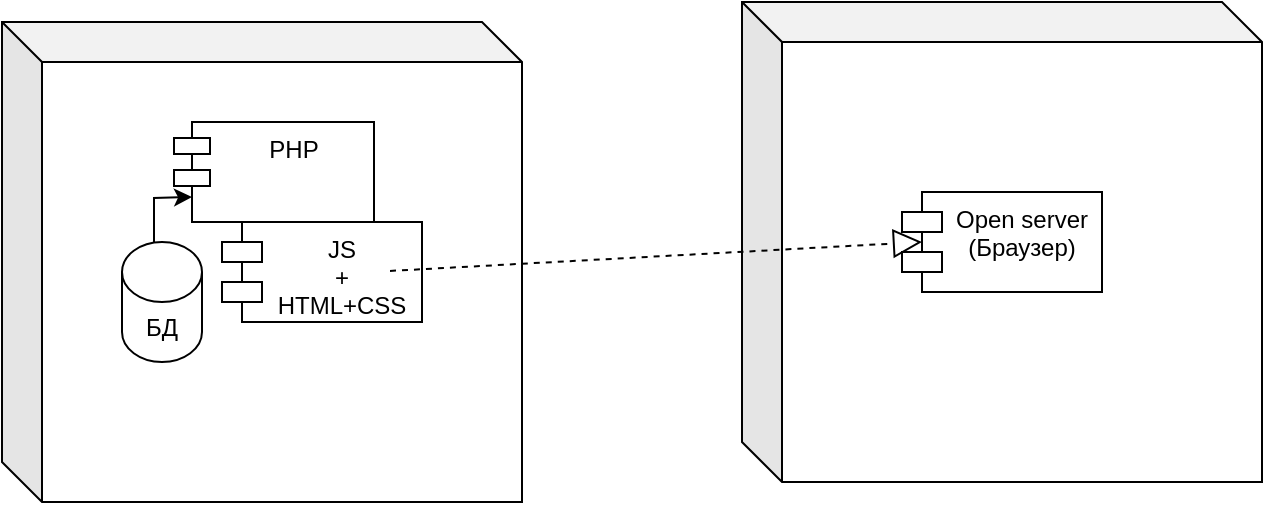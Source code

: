 <mxfile version="20.5.1" type="github"><diagram id="YiBYXS07bpSFAUcB4-id" name="Страница 1"><mxGraphModel dx="1166" dy="499" grid="1" gridSize="10" guides="1" tooltips="1" connect="1" arrows="1" fold="1" page="1" pageScale="1" pageWidth="827" pageHeight="1169" math="0" shadow="0"><root><mxCell id="0"/><mxCell id="1" parent="0"/><mxCell id="ZKSN4d9iP4XeD9TeXOa9-17" value="" style="shape=cube;whiteSpace=wrap;html=1;boundedLbl=1;backgroundOutline=1;darkOpacity=0.05;darkOpacity2=0.1;strokeColor=#000000;" vertex="1" parent="1"><mxGeometry x="140" y="290" width="260" height="240" as="geometry"/></mxCell><mxCell id="ZKSN4d9iP4XeD9TeXOa9-22" value="PHP" style="shape=module;align=left;spacingLeft=20;align=center;verticalAlign=top;jettyWidth=18;jettyHeight=8;" vertex="1" parent="1"><mxGeometry x="226" y="340" width="100" height="50" as="geometry"/></mxCell><mxCell id="ZKSN4d9iP4XeD9TeXOa9-26" value="JS&#10;+&#10;HTML+CSS" style="shape=module;align=left;spacingLeft=20;align=center;verticalAlign=top;" vertex="1" parent="1"><mxGeometry x="250" y="390" width="100" height="50" as="geometry"/></mxCell><mxCell id="ZKSN4d9iP4XeD9TeXOa9-27" value="БД" style="shape=cylinder3;whiteSpace=wrap;html=1;boundedLbl=1;backgroundOutline=1;size=15;strokeColor=#000000;" vertex="1" parent="1"><mxGeometry x="200" y="400" width="40" height="60" as="geometry"/></mxCell><mxCell id="ZKSN4d9iP4XeD9TeXOa9-31" value="" style="endArrow=classic;html=1;rounded=0;entryX=0;entryY=0.75;entryDx=9;entryDy=0;entryPerimeter=0;" edge="1" parent="1" target="ZKSN4d9iP4XeD9TeXOa9-22"><mxGeometry width="50" height="50" relative="1" as="geometry"><mxPoint x="216" y="400" as="sourcePoint"/><mxPoint x="266" y="350" as="targetPoint"/><Array as="points"><mxPoint x="216" y="378"/></Array></mxGeometry></mxCell><mxCell id="ZKSN4d9iP4XeD9TeXOa9-33" value="" style="shape=cube;whiteSpace=wrap;html=1;boundedLbl=1;backgroundOutline=1;darkOpacity=0.05;darkOpacity2=0.1;strokeColor=#000000;" vertex="1" parent="1"><mxGeometry x="510" y="280" width="260" height="240" as="geometry"/></mxCell><mxCell id="ZKSN4d9iP4XeD9TeXOa9-38" value="Open server&#10;(Браузер)" style="shape=module;align=left;spacingLeft=20;align=center;verticalAlign=top;strokeColor=#000000;" vertex="1" parent="1"><mxGeometry x="590" y="375" width="100" height="50" as="geometry"/></mxCell><mxCell id="ZKSN4d9iP4XeD9TeXOa9-44" value="" style="endArrow=block;dashed=1;endFill=0;endSize=12;html=1;rounded=0;fillColor=#0000FF;" edge="1" parent="1"><mxGeometry width="160" relative="1" as="geometry"><mxPoint x="334" y="414.47" as="sourcePoint"/><mxPoint x="600" y="400" as="targetPoint"/></mxGeometry></mxCell></root></mxGraphModel></diagram></mxfile>